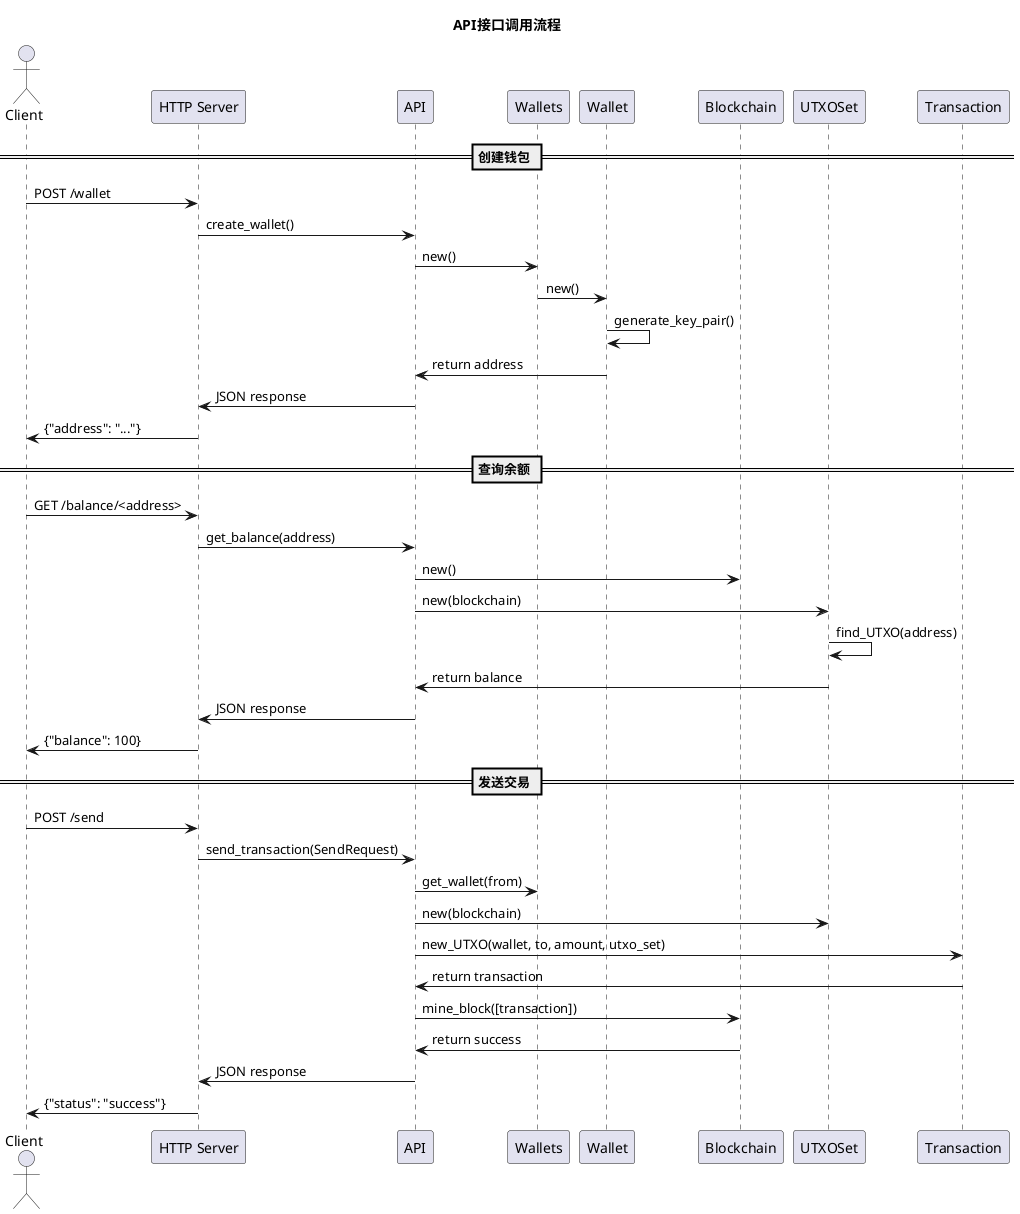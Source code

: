 @startuml
title API接口调用流程

actor Client
participant "HTTP Server" as HTTP
participant API
participant Wallets
participant Wallet
participant Blockchain
participant UTXOSet
participant Transaction

== 创建钱包 ==
Client -> HTTP: POST /wallet
HTTP -> API: create_wallet()
API -> Wallets: new()
Wallets -> Wallet: new()
Wallet -> Wallet: generate_key_pair()
Wallet -> API: return address
API -> HTTP: JSON response
HTTP -> Client: {"address": "..."}

== 查询余额 ==
Client -> HTTP: GET /balance/<address>
HTTP -> API: get_balance(address)
API -> Blockchain: new()
API -> UTXOSet: new(blockchain)
UTXOSet -> UTXOSet: find_UTXO(address)
UTXOSet -> API: return balance
API -> HTTP: JSON response
HTTP -> Client: {"balance": 100}

== 发送交易 ==
Client -> HTTP: POST /send
HTTP -> API: send_transaction(SendRequest)
API -> Wallets: get_wallet(from)
API -> UTXOSet: new(blockchain)
API -> Transaction: new_UTXO(wallet, to, amount, utxo_set)
Transaction -> API: return transaction
API -> Blockchain: mine_block([transaction])
Blockchain -> API: return success
API -> HTTP: JSON response
HTTP -> Client: {"status": "success"}

@enduml